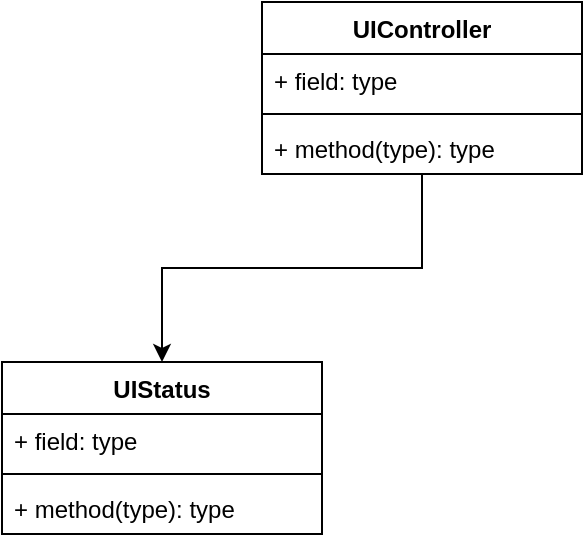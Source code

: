 <mxfile version="12.2.6" type="github" pages="1">
  <diagram id="HVjW1mX6V3TAgQN_aDQb" name="Page-1">
    <mxGraphModel dx="1168" dy="734" grid="1" gridSize="10" guides="1" tooltips="1" connect="1" arrows="1" fold="1" page="1" pageScale="1" pageWidth="827" pageHeight="1169" math="0" shadow="0">
      <root>
        <mxCell id="0"/>
        <mxCell id="1" parent="0"/>
        <mxCell id="R-Dushento2WEz46BiTT-9" style="edgeStyle=orthogonalEdgeStyle;rounded=0;orthogonalLoop=1;jettySize=auto;html=1;" edge="1" parent="1" source="R-Dushento2WEz46BiTT-1" target="R-Dushento2WEz46BiTT-5">
          <mxGeometry relative="1" as="geometry"/>
        </mxCell>
        <mxCell id="R-Dushento2WEz46BiTT-1" value="UIController" style="swimlane;fontStyle=1;align=center;verticalAlign=top;childLayout=stackLayout;horizontal=1;startSize=26;horizontalStack=0;resizeParent=1;resizeParentMax=0;resizeLast=0;collapsible=1;marginBottom=0;" vertex="1" parent="1">
          <mxGeometry x="160" y="90" width="160" height="86" as="geometry"/>
        </mxCell>
        <mxCell id="R-Dushento2WEz46BiTT-2" value="+ field: type" style="text;strokeColor=none;fillColor=none;align=left;verticalAlign=top;spacingLeft=4;spacingRight=4;overflow=hidden;rotatable=0;points=[[0,0.5],[1,0.5]];portConstraint=eastwest;" vertex="1" parent="R-Dushento2WEz46BiTT-1">
          <mxGeometry y="26" width="160" height="26" as="geometry"/>
        </mxCell>
        <mxCell id="R-Dushento2WEz46BiTT-3" value="" style="line;strokeWidth=1;fillColor=none;align=left;verticalAlign=middle;spacingTop=-1;spacingLeft=3;spacingRight=3;rotatable=0;labelPosition=right;points=[];portConstraint=eastwest;" vertex="1" parent="R-Dushento2WEz46BiTT-1">
          <mxGeometry y="52" width="160" height="8" as="geometry"/>
        </mxCell>
        <mxCell id="R-Dushento2WEz46BiTT-4" value="+ method(type): type" style="text;strokeColor=none;fillColor=none;align=left;verticalAlign=top;spacingLeft=4;spacingRight=4;overflow=hidden;rotatable=0;points=[[0,0.5],[1,0.5]];portConstraint=eastwest;" vertex="1" parent="R-Dushento2WEz46BiTT-1">
          <mxGeometry y="60" width="160" height="26" as="geometry"/>
        </mxCell>
        <mxCell id="R-Dushento2WEz46BiTT-5" value="UIStatus" style="swimlane;fontStyle=1;align=center;verticalAlign=top;childLayout=stackLayout;horizontal=1;startSize=26;horizontalStack=0;resizeParent=1;resizeParentMax=0;resizeLast=0;collapsible=1;marginBottom=0;" vertex="1" parent="1">
          <mxGeometry x="30" y="270" width="160" height="86" as="geometry"/>
        </mxCell>
        <mxCell id="R-Dushento2WEz46BiTT-6" value="+ field: type" style="text;strokeColor=none;fillColor=none;align=left;verticalAlign=top;spacingLeft=4;spacingRight=4;overflow=hidden;rotatable=0;points=[[0,0.5],[1,0.5]];portConstraint=eastwest;" vertex="1" parent="R-Dushento2WEz46BiTT-5">
          <mxGeometry y="26" width="160" height="26" as="geometry"/>
        </mxCell>
        <mxCell id="R-Dushento2WEz46BiTT-7" value="" style="line;strokeWidth=1;fillColor=none;align=left;verticalAlign=middle;spacingTop=-1;spacingLeft=3;spacingRight=3;rotatable=0;labelPosition=right;points=[];portConstraint=eastwest;" vertex="1" parent="R-Dushento2WEz46BiTT-5">
          <mxGeometry y="52" width="160" height="8" as="geometry"/>
        </mxCell>
        <mxCell id="R-Dushento2WEz46BiTT-8" value="+ method(type): type" style="text;strokeColor=none;fillColor=none;align=left;verticalAlign=top;spacingLeft=4;spacingRight=4;overflow=hidden;rotatable=0;points=[[0,0.5],[1,0.5]];portConstraint=eastwest;" vertex="1" parent="R-Dushento2WEz46BiTT-5">
          <mxGeometry y="60" width="160" height="26" as="geometry"/>
        </mxCell>
      </root>
    </mxGraphModel>
  </diagram>
</mxfile>
